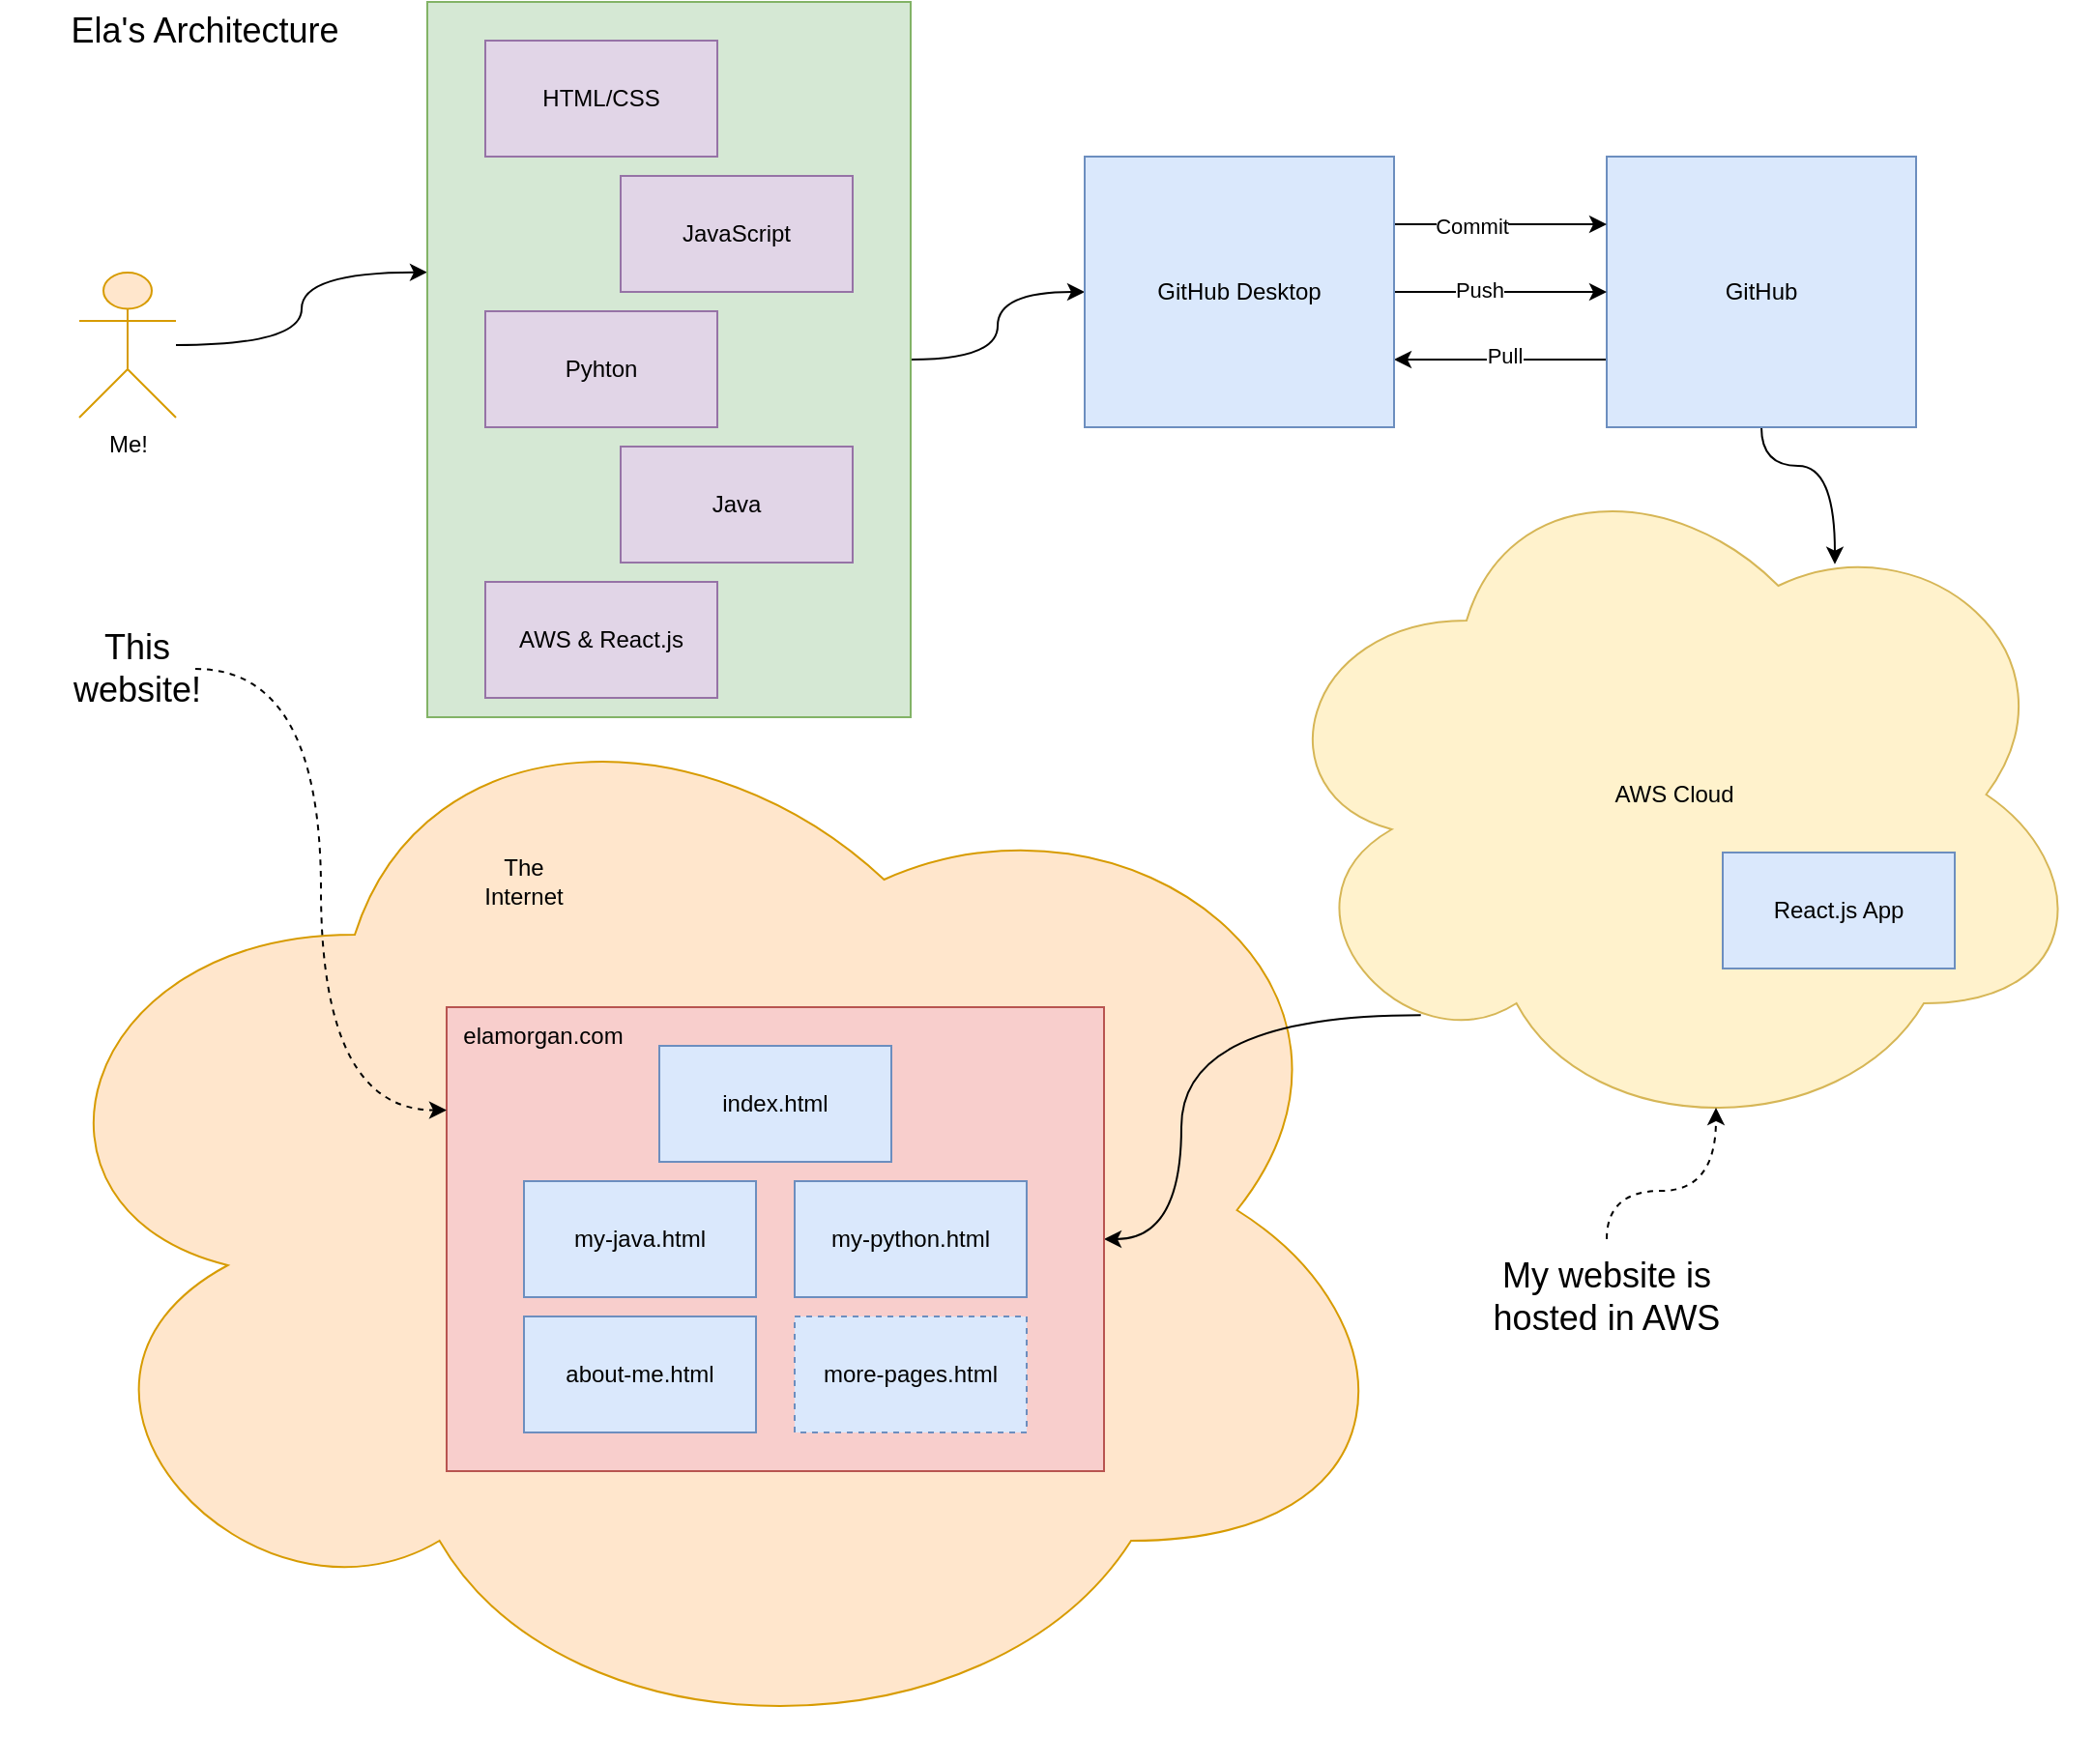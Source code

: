 <mxfile version="17.4.2" type="device"><diagram id="2iBPhAm1MDINruv_re7q" name="Page-1"><mxGraphModel dx="1933" dy="2009" grid="1" gridSize="10" guides="1" tooltips="1" connect="1" arrows="1" fold="1" page="1" pageScale="1" pageWidth="827" pageHeight="1169" math="0" shadow="0"><root><mxCell id="0"/><mxCell id="1" parent="0"/><mxCell id="FLoREKOgcBhytbcXzeon-25" value="" style="ellipse;shape=cloud;whiteSpace=wrap;html=1;fillColor=#ffe6cc;strokeColor=#d79b00;" vertex="1" parent="1"><mxGeometry x="-210" y="-270" width="730" height="570" as="geometry"/></mxCell><mxCell id="FLoREKOgcBhytbcXzeon-62" style="edgeStyle=orthogonalEdgeStyle;curved=1;orthogonalLoop=1;jettySize=auto;html=1;entryX=0.195;entryY=0.817;entryDx=0;entryDy=0;entryPerimeter=0;strokeColor=default;startArrow=classic;startFill=1;endArrow=none;endFill=0;" edge="1" parent="1" source="FLoREKOgcBhytbcXzeon-1" target="FLoREKOgcBhytbcXzeon-19"><mxGeometry relative="1" as="geometry"/></mxCell><mxCell id="FLoREKOgcBhytbcXzeon-1" value="" style="rounded=0;whiteSpace=wrap;html=1;fillColor=#f8cecc;strokeColor=#b85450;" vertex="1" parent="1"><mxGeometry x="20" y="-90" width="340" height="240" as="geometry"/></mxCell><mxCell id="FLoREKOgcBhytbcXzeon-2" value="my-python.html" style="rounded=0;whiteSpace=wrap;html=1;fillColor=#dae8fc;strokeColor=#6c8ebf;" vertex="1" parent="1"><mxGeometry x="200" width="120" height="60" as="geometry"/></mxCell><mxCell id="FLoREKOgcBhytbcXzeon-3" value="my-java.html" style="rounded=0;whiteSpace=wrap;html=1;fillColor=#dae8fc;strokeColor=#6c8ebf;" vertex="1" parent="1"><mxGeometry x="60" width="120" height="60" as="geometry"/></mxCell><mxCell id="FLoREKOgcBhytbcXzeon-4" value="elamorgan.com" style="text;html=1;strokeColor=none;fillColor=none;align=center;verticalAlign=middle;whiteSpace=wrap;rounded=0;" vertex="1" parent="1"><mxGeometry x="40" y="-90" width="60" height="30" as="geometry"/></mxCell><mxCell id="FLoREKOgcBhytbcXzeon-5" value="index.html" style="rounded=0;whiteSpace=wrap;html=1;fillColor=#dae8fc;strokeColor=#6c8ebf;" vertex="1" parent="1"><mxGeometry x="130" y="-70" width="120" height="60" as="geometry"/></mxCell><mxCell id="FLoREKOgcBhytbcXzeon-6" value="about-me.html" style="rounded=0;whiteSpace=wrap;html=1;fillColor=#dae8fc;strokeColor=#6c8ebf;" vertex="1" parent="1"><mxGeometry x="60" y="70" width="120" height="60" as="geometry"/></mxCell><mxCell id="FLoREKOgcBhytbcXzeon-19" value="AWS Cloud" style="ellipse;shape=cloud;whiteSpace=wrap;html=1;fillColor=#fff2cc;strokeColor=#d6b656;" vertex="1" parent="1"><mxGeometry x="440" y="-380" width="430" height="360" as="geometry"/></mxCell><mxCell id="FLoREKOgcBhytbcXzeon-24" value="more-pages.html" style="rounded=0;whiteSpace=wrap;html=1;fillColor=#dae8fc;strokeColor=#6c8ebf;dashed=1;" vertex="1" parent="1"><mxGeometry x="200" y="70" width="120" height="60" as="geometry"/></mxCell><mxCell id="FLoREKOgcBhytbcXzeon-58" style="edgeStyle=orthogonalEdgeStyle;curved=1;orthogonalLoop=1;jettySize=auto;html=1;entryX=0;entryY=0.378;entryDx=0;entryDy=0;entryPerimeter=0;strokeColor=default;" edge="1" parent="1" source="FLoREKOgcBhytbcXzeon-26" target="FLoREKOgcBhytbcXzeon-27"><mxGeometry relative="1" as="geometry"/></mxCell><mxCell id="FLoREKOgcBhytbcXzeon-26" value="Me!" style="shape=umlActor;verticalLabelPosition=bottom;verticalAlign=top;html=1;outlineConnect=0;fillColor=#ffe6cc;strokeColor=#d79b00;" vertex="1" parent="1"><mxGeometry x="-170" y="-470" width="50" height="75" as="geometry"/></mxCell><mxCell id="FLoREKOgcBhytbcXzeon-57" style="edgeStyle=orthogonalEdgeStyle;curved=1;orthogonalLoop=1;jettySize=auto;html=1;entryX=0;entryY=0.5;entryDx=0;entryDy=0;strokeColor=default;" edge="1" parent="1" source="FLoREKOgcBhytbcXzeon-27" target="FLoREKOgcBhytbcXzeon-34"><mxGeometry relative="1" as="geometry"/></mxCell><mxCell id="FLoREKOgcBhytbcXzeon-27" value="" style="rounded=0;whiteSpace=wrap;html=1;fillColor=#d5e8d4;strokeColor=#82b366;" vertex="1" parent="1"><mxGeometry x="10" y="-610" width="250" height="370" as="geometry"/></mxCell><mxCell id="FLoREKOgcBhytbcXzeon-28" value="HTML/CSS" style="rounded=0;whiteSpace=wrap;html=1;fillColor=#e1d5e7;strokeColor=#9673a6;" vertex="1" parent="1"><mxGeometry x="40" y="-590" width="120" height="60" as="geometry"/></mxCell><mxCell id="FLoREKOgcBhytbcXzeon-29" value="JavaScript" style="rounded=0;whiteSpace=wrap;html=1;fillColor=#e1d5e7;strokeColor=#9673a6;" vertex="1" parent="1"><mxGeometry x="110" y="-520" width="120" height="60" as="geometry"/></mxCell><mxCell id="FLoREKOgcBhytbcXzeon-30" value="Pyhton" style="rounded=0;whiteSpace=wrap;html=1;fillColor=#e1d5e7;strokeColor=#9673a6;" vertex="1" parent="1"><mxGeometry x="40" y="-450" width="120" height="60" as="geometry"/></mxCell><mxCell id="FLoREKOgcBhytbcXzeon-31" value="Java" style="rounded=0;whiteSpace=wrap;html=1;fillColor=#e1d5e7;strokeColor=#9673a6;" vertex="1" parent="1"><mxGeometry x="110" y="-380" width="120" height="60" as="geometry"/></mxCell><mxCell id="FLoREKOgcBhytbcXzeon-32" value="AWS &amp;amp; React.js" style="rounded=0;whiteSpace=wrap;html=1;fillColor=#e1d5e7;strokeColor=#9673a6;" vertex="1" parent="1"><mxGeometry x="40" y="-310" width="120" height="60" as="geometry"/></mxCell><mxCell id="FLoREKOgcBhytbcXzeon-46" style="edgeStyle=orthogonalEdgeStyle;rounded=0;orthogonalLoop=1;jettySize=auto;html=1;exitX=0;exitY=0.75;exitDx=0;exitDy=0;entryX=1;entryY=0.75;entryDx=0;entryDy=0;" edge="1" parent="1" source="FLoREKOgcBhytbcXzeon-33" target="FLoREKOgcBhytbcXzeon-34"><mxGeometry relative="1" as="geometry"><Array as="points"><mxPoint x="630" y="-425"/><mxPoint x="630" y="-425"/></Array></mxGeometry></mxCell><mxCell id="FLoREKOgcBhytbcXzeon-50" value="Pull" style="edgeLabel;html=1;align=center;verticalAlign=middle;resizable=0;points=[];" vertex="1" connectable="0" parent="FLoREKOgcBhytbcXzeon-46"><mxGeometry x="0.129" y="-2" relative="1" as="geometry"><mxPoint as="offset"/></mxGeometry></mxCell><mxCell id="FLoREKOgcBhytbcXzeon-67" style="edgeStyle=orthogonalEdgeStyle;curved=1;orthogonalLoop=1;jettySize=auto;html=1;exitX=0.5;exitY=1;exitDx=0;exitDy=0;entryX=0.693;entryY=0.169;entryDx=0;entryDy=0;entryPerimeter=0;fontSize=18;startArrow=none;startFill=0;endArrow=classic;endFill=1;strokeColor=default;" edge="1" parent="1" source="FLoREKOgcBhytbcXzeon-33" target="FLoREKOgcBhytbcXzeon-19"><mxGeometry relative="1" as="geometry"/></mxCell><mxCell id="FLoREKOgcBhytbcXzeon-33" value="GitHub" style="rounded=0;whiteSpace=wrap;html=1;fillColor=#dae8fc;strokeColor=#6c8ebf;" vertex="1" parent="1"><mxGeometry x="620" y="-530" width="160" height="140" as="geometry"/></mxCell><mxCell id="FLoREKOgcBhytbcXzeon-45" style="edgeStyle=orthogonalEdgeStyle;rounded=0;orthogonalLoop=1;jettySize=auto;html=1;entryX=0;entryY=0.5;entryDx=0;entryDy=0;" edge="1" parent="1" source="FLoREKOgcBhytbcXzeon-34" target="FLoREKOgcBhytbcXzeon-33"><mxGeometry relative="1" as="geometry"/></mxCell><mxCell id="FLoREKOgcBhytbcXzeon-49" value="Push" style="edgeLabel;html=1;align=center;verticalAlign=middle;resizable=0;points=[];" vertex="1" connectable="0" parent="FLoREKOgcBhytbcXzeon-45"><mxGeometry x="-0.2" y="2" relative="1" as="geometry"><mxPoint y="1" as="offset"/></mxGeometry></mxCell><mxCell id="FLoREKOgcBhytbcXzeon-47" style="edgeStyle=orthogonalEdgeStyle;rounded=0;orthogonalLoop=1;jettySize=auto;html=1;exitX=1;exitY=0.25;exitDx=0;exitDy=0;entryX=0;entryY=0.25;entryDx=0;entryDy=0;strokeColor=default;" edge="1" parent="1" source="FLoREKOgcBhytbcXzeon-34" target="FLoREKOgcBhytbcXzeon-33"><mxGeometry relative="1" as="geometry"/></mxCell><mxCell id="FLoREKOgcBhytbcXzeon-48" value="Commit" style="edgeLabel;html=1;align=center;verticalAlign=middle;resizable=0;points=[];" vertex="1" connectable="0" parent="FLoREKOgcBhytbcXzeon-47"><mxGeometry x="-0.286" relative="1" as="geometry"><mxPoint y="1" as="offset"/></mxGeometry></mxCell><mxCell id="FLoREKOgcBhytbcXzeon-34" value="GitHub Desktop" style="rounded=0;whiteSpace=wrap;html=1;fillColor=#dae8fc;strokeColor=#6c8ebf;" vertex="1" parent="1"><mxGeometry x="350" y="-530" width="160" height="140" as="geometry"/></mxCell><mxCell id="FLoREKOgcBhytbcXzeon-37" value="The Internet" style="text;html=1;strokeColor=none;fillColor=none;align=center;verticalAlign=middle;whiteSpace=wrap;rounded=0;" vertex="1" parent="1"><mxGeometry x="30" y="-170" width="60" height="30" as="geometry"/></mxCell><mxCell id="FLoREKOgcBhytbcXzeon-64" style="edgeStyle=orthogonalEdgeStyle;curved=1;orthogonalLoop=1;jettySize=auto;html=1;entryX=0;entryY=0.222;entryDx=0;entryDy=0;entryPerimeter=0;fontSize=18;startArrow=none;startFill=0;endArrow=classic;endFill=1;strokeColor=default;dashed=1;" edge="1" parent="1" source="FLoREKOgcBhytbcXzeon-63" target="FLoREKOgcBhytbcXzeon-1"><mxGeometry relative="1" as="geometry"/></mxCell><mxCell id="FLoREKOgcBhytbcXzeon-63" value="&lt;font style=&quot;font-size: 18px&quot;&gt;This website!&lt;/font&gt;" style="text;html=1;strokeColor=none;fillColor=none;align=center;verticalAlign=middle;whiteSpace=wrap;rounded=0;" vertex="1" parent="1"><mxGeometry x="-170" y="-280" width="60" height="30" as="geometry"/></mxCell><mxCell id="FLoREKOgcBhytbcXzeon-65" value="Ela's Architecture" style="text;html=1;strokeColor=none;fillColor=none;align=center;verticalAlign=middle;whiteSpace=wrap;rounded=0;fontSize=18;" vertex="1" parent="1"><mxGeometry x="-200" y="-610" width="190" height="30" as="geometry"/></mxCell><mxCell id="FLoREKOgcBhytbcXzeon-68" value="React.js App" style="rounded=0;whiteSpace=wrap;html=1;fillColor=#dae8fc;strokeColor=#6c8ebf;" vertex="1" parent="1"><mxGeometry x="680" y="-170" width="120" height="60" as="geometry"/></mxCell><mxCell id="FLoREKOgcBhytbcXzeon-70" style="edgeStyle=orthogonalEdgeStyle;curved=1;orthogonalLoop=1;jettySize=auto;html=1;entryX=0.55;entryY=0.95;entryDx=0;entryDy=0;entryPerimeter=0;dashed=1;fontSize=18;startArrow=none;startFill=0;endArrow=classic;endFill=1;strokeColor=default;" edge="1" parent="1" source="FLoREKOgcBhytbcXzeon-69" target="FLoREKOgcBhytbcXzeon-19"><mxGeometry relative="1" as="geometry"/></mxCell><mxCell id="FLoREKOgcBhytbcXzeon-69" value="My website is hosted in AWS" style="text;html=1;strokeColor=none;fillColor=none;align=center;verticalAlign=middle;whiteSpace=wrap;rounded=0;fontSize=18;" vertex="1" parent="1"><mxGeometry x="550" y="30" width="140" height="60" as="geometry"/></mxCell></root></mxGraphModel></diagram></mxfile>